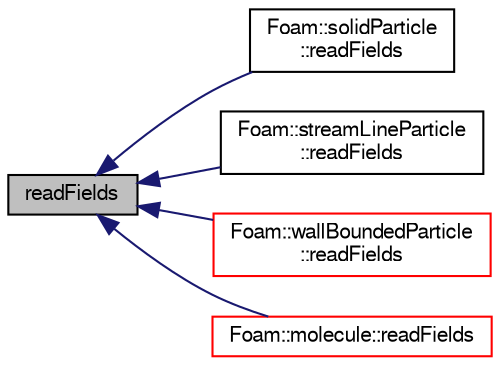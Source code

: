 digraph "readFields"
{
  bgcolor="transparent";
  edge [fontname="FreeSans",fontsize="10",labelfontname="FreeSans",labelfontsize="10"];
  node [fontname="FreeSans",fontsize="10",shape=record];
  rankdir="LR";
  Node1 [label="readFields",height=0.2,width=0.4,color="black", fillcolor="grey75", style="filled" fontcolor="black"];
  Node1 -> Node2 [dir="back",color="midnightblue",fontsize="10",style="solid",fontname="FreeSans"];
  Node2 [label="Foam::solidParticle\l::readFields",height=0.2,width=0.4,color="black",URL="$a02304.html#ac7cf0a4e59ebca835e0e428904eecb41"];
  Node1 -> Node3 [dir="back",color="midnightblue",fontsize="10",style="solid",fontname="FreeSans"];
  Node3 [label="Foam::streamLineParticle\l::readFields",height=0.2,width=0.4,color="black",URL="$a02387.html#a6dcd4895ca674d477a9117e63ea82691",tooltip="Read. "];
  Node1 -> Node4 [dir="back",color="midnightblue",fontsize="10",style="solid",fontname="FreeSans"];
  Node4 [label="Foam::wallBoundedParticle\l::readFields",height=0.2,width=0.4,color="red",URL="$a02752.html#aeb3ed2213b2b23bf4544856579583441",tooltip="Read. "];
  Node1 -> Node5 [dir="back",color="midnightblue",fontsize="10",style="solid",fontname="FreeSans"];
  Node5 [label="Foam::molecule::readFields",height=0.2,width=0.4,color="red",URL="$a01478.html#acb3924c097c11bf0acea90e570b814d0"];
}
